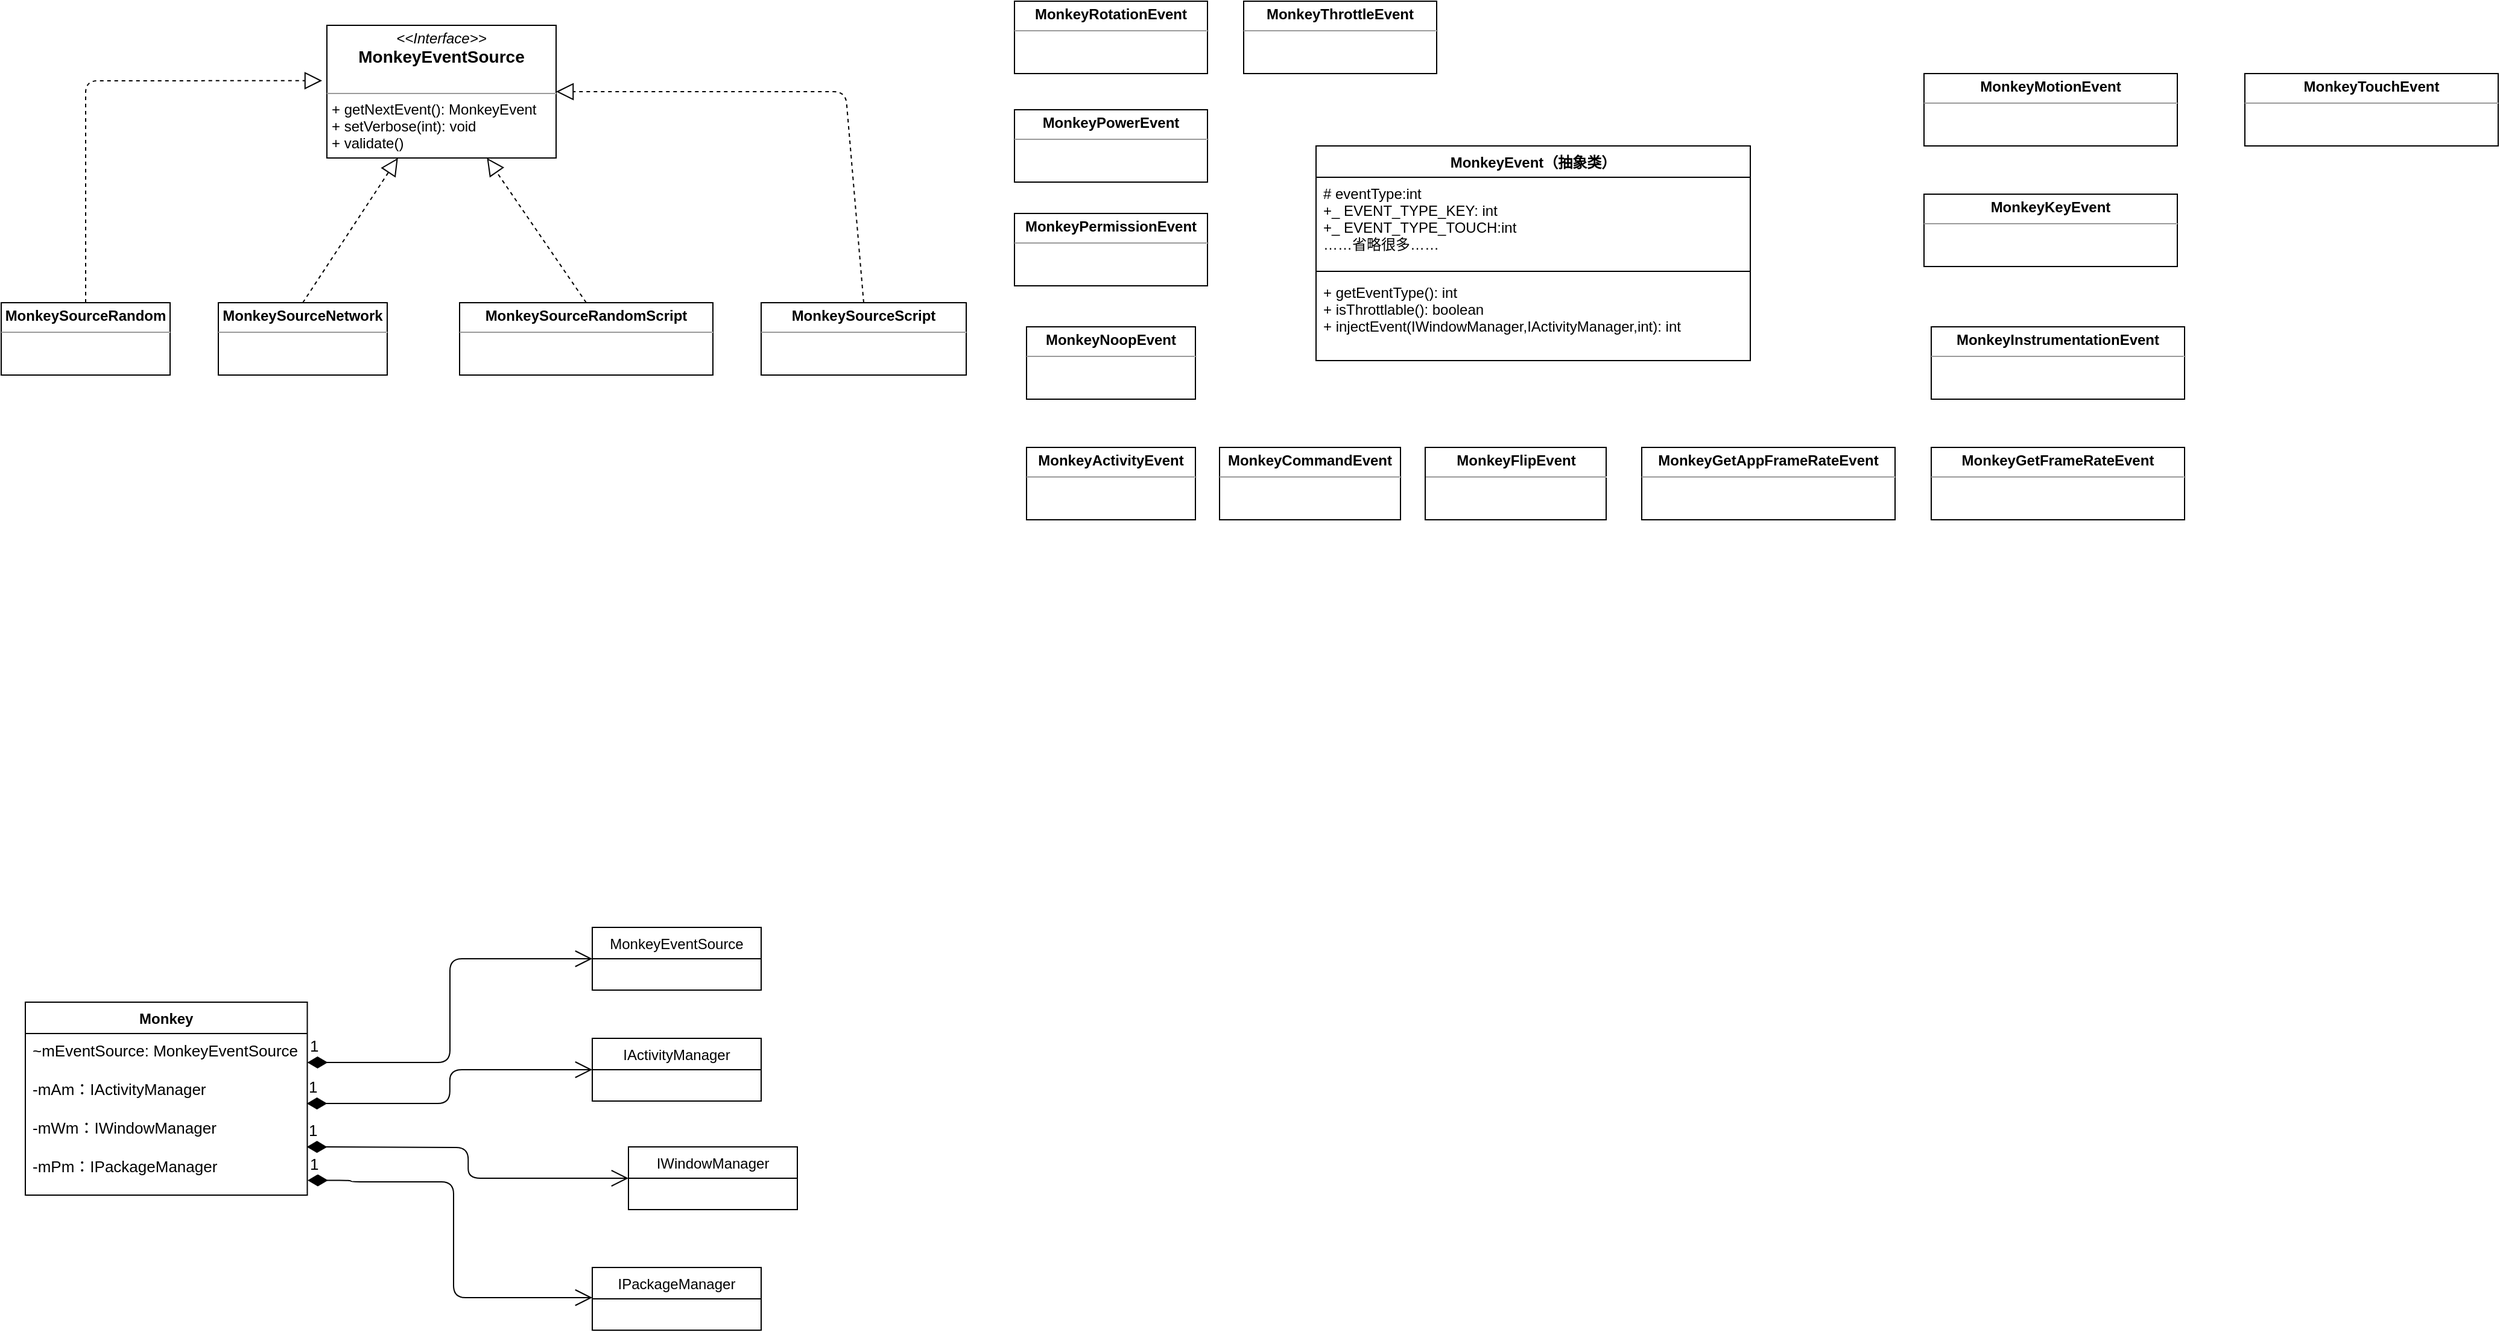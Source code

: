 <mxfile version="14.6.0" type="github">
  <diagram id="9hrWZ2OlY2vGvy5pUk7n" name="Page-1">
    <mxGraphModel dx="1138" dy="1659" grid="1" gridSize="10" guides="1" tooltips="1" connect="1" arrows="1" fold="1" page="1" pageScale="1" pageWidth="827" pageHeight="1169" math="0" shadow="0">
      <root>
        <mxCell id="0" />
        <mxCell id="1" parent="0" />
        <mxCell id="KLcH92BCnN7EI7pnvY39-1" value="Monkey" style="swimlane;fontStyle=1;align=center;verticalAlign=top;childLayout=stackLayout;horizontal=1;startSize=26;horizontalStack=0;resizeParent=1;resizeParentMax=0;resizeLast=0;collapsible=1;marginBottom=0;" parent="1" vertex="1">
          <mxGeometry x="80" y="10" width="233.75" height="160" as="geometry">
            <mxRectangle x="150" y="30" width="80" height="26" as="alternateBounds" />
          </mxGeometry>
        </mxCell>
        <mxCell id="KLcH92BCnN7EI7pnvY39-2" value="~mEventSource: MonkeyEventSource&#xa;&#xa;-mAm：IActivityManager&#xa;&#xa;-mWm：IWindowManager&#xa;&#xa;-mPm：IPackageManager&#xa;" style="text;strokeColor=none;fillColor=none;align=left;verticalAlign=top;spacingLeft=4;spacingRight=4;overflow=hidden;rotatable=0;points=[[0,0.5],[1,0.5]];portConstraint=eastwest;fontSize=13;" parent="KLcH92BCnN7EI7pnvY39-1" vertex="1">
          <mxGeometry y="26" width="233.75" height="134" as="geometry" />
        </mxCell>
        <mxCell id="KLcH92BCnN7EI7pnvY39-5" value="MonkeyEventSource" style="swimlane;fontStyle=0;childLayout=stackLayout;horizontal=1;startSize=26;fillColor=none;horizontalStack=0;resizeParent=1;resizeParentMax=0;resizeLast=0;collapsible=1;marginBottom=0;" parent="1" vertex="1">
          <mxGeometry x="550" y="-52" width="140" height="52" as="geometry">
            <mxRectangle x="471" y="59" width="140" height="26" as="alternateBounds" />
          </mxGeometry>
        </mxCell>
        <mxCell id="KLcH92BCnN7EI7pnvY39-32" value="IActivityManager" style="swimlane;fontStyle=0;childLayout=stackLayout;horizontal=1;startSize=26;fillColor=none;horizontalStack=0;resizeParent=1;resizeParentMax=0;resizeLast=0;collapsible=1;marginBottom=0;" parent="1" vertex="1">
          <mxGeometry x="550" y="40" width="140" height="52" as="geometry">
            <mxRectangle x="471" y="59" width="140" height="26" as="alternateBounds" />
          </mxGeometry>
        </mxCell>
        <mxCell id="KLcH92BCnN7EI7pnvY39-34" value="IWindowManager" style="swimlane;fontStyle=0;childLayout=stackLayout;horizontal=1;startSize=26;fillColor=none;horizontalStack=0;resizeParent=1;resizeParentMax=0;resizeLast=0;collapsible=1;marginBottom=0;" parent="1" vertex="1">
          <mxGeometry x="580" y="130" width="140" height="52" as="geometry">
            <mxRectangle x="471" y="59" width="140" height="26" as="alternateBounds" />
          </mxGeometry>
        </mxCell>
        <mxCell id="KLcH92BCnN7EI7pnvY39-36" value="IPackageManager" style="swimlane;fontStyle=0;childLayout=stackLayout;horizontal=1;startSize=26;fillColor=none;horizontalStack=0;resizeParent=1;resizeParentMax=0;resizeLast=0;collapsible=1;marginBottom=0;" parent="1" vertex="1">
          <mxGeometry x="550" y="230" width="140" height="52" as="geometry">
            <mxRectangle x="471" y="59" width="140" height="26" as="alternateBounds" />
          </mxGeometry>
        </mxCell>
        <mxCell id="KLcH92BCnN7EI7pnvY39-57" value="1" style="endArrow=open;html=1;endSize=12;startArrow=diamondThin;startSize=14;startFill=1;edgeStyle=orthogonalEdgeStyle;align=left;verticalAlign=bottom;fontSize=13;entryX=0;entryY=0.5;entryDx=0;entryDy=0;" parent="1" target="KLcH92BCnN7EI7pnvY39-5" edge="1">
          <mxGeometry x="-1" y="3" relative="1" as="geometry">
            <mxPoint x="313.75" y="60" as="sourcePoint" />
            <mxPoint x="473.75" y="60" as="targetPoint" />
            <Array as="points">
              <mxPoint x="432" y="60" />
              <mxPoint x="432" y="-26" />
            </Array>
          </mxGeometry>
        </mxCell>
        <mxCell id="KLcH92BCnN7EI7pnvY39-58" value="1" style="endArrow=open;html=1;endSize=12;startArrow=diamondThin;startSize=14;startFill=1;edgeStyle=orthogonalEdgeStyle;align=left;verticalAlign=bottom;fontSize=13;exitX=0.998;exitY=0.433;exitDx=0;exitDy=0;exitPerimeter=0;entryX=0;entryY=0.5;entryDx=0;entryDy=0;" parent="1" source="KLcH92BCnN7EI7pnvY39-2" target="KLcH92BCnN7EI7pnvY39-32" edge="1">
          <mxGeometry x="-1" y="3" relative="1" as="geometry">
            <mxPoint x="320" y="90" as="sourcePoint" />
            <mxPoint x="480" y="90" as="targetPoint" />
          </mxGeometry>
        </mxCell>
        <mxCell id="KLcH92BCnN7EI7pnvY39-60" value="1" style="endArrow=open;html=1;endSize=12;startArrow=diamondThin;startSize=14;startFill=1;edgeStyle=orthogonalEdgeStyle;align=left;verticalAlign=bottom;fontSize=13;exitX=0.998;exitY=0.433;exitDx=0;exitDy=0;exitPerimeter=0;entryX=0;entryY=0.5;entryDx=0;entryDy=0;" parent="1" target="KLcH92BCnN7EI7pnvY39-34" edge="1">
          <mxGeometry x="-1" y="3" relative="1" as="geometry">
            <mxPoint x="313.283" y="130.002" as="sourcePoint" />
            <mxPoint x="550" y="101.98" as="targetPoint" />
          </mxGeometry>
        </mxCell>
        <mxCell id="KLcH92BCnN7EI7pnvY39-61" value="1" style="endArrow=open;html=1;endSize=12;startArrow=diamondThin;startSize=14;startFill=1;edgeStyle=orthogonalEdgeStyle;align=left;verticalAlign=bottom;fontSize=13;entryX=0;entryY=0.5;entryDx=0;entryDy=0;exitX=1.001;exitY=0.916;exitDx=0;exitDy=0;exitPerimeter=0;" parent="1" edge="1">
          <mxGeometry x="-1" y="3" relative="1" as="geometry">
            <mxPoint x="313.984" y="157.744" as="sourcePoint" />
            <mxPoint x="550" y="255" as="targetPoint" />
            <Array as="points">
              <mxPoint x="350" y="158" />
              <mxPoint x="350" y="159" />
              <mxPoint x="435" y="159" />
              <mxPoint x="435" y="255" />
            </Array>
          </mxGeometry>
        </mxCell>
        <mxCell id="YMuANcOd0X8EwazFm_TY-2" value="&lt;p style=&quot;margin: 0px ; margin-top: 4px ; text-align: center&quot;&gt;&lt;i&gt;&amp;lt;&amp;lt;Interface&amp;gt;&amp;gt;&lt;/i&gt;&lt;br&gt;&lt;b&gt;&lt;font style=&quot;font-size: 14px&quot;&gt;MonkeyEventSource&lt;/font&gt;&lt;/b&gt;&lt;/p&gt;&lt;p style=&quot;margin: 0px ; margin-left: 4px&quot;&gt;&lt;br&gt;&lt;/p&gt;&lt;hr size=&quot;1&quot;&gt;&lt;p style=&quot;margin: 0px ; margin-left: 4px&quot;&gt;+ getNextEvent(): MonkeyEvent&lt;br&gt;+ setVerbose(int): void&lt;/p&gt;&lt;p style=&quot;margin: 0px ; margin-left: 4px&quot;&gt;+ validate()&lt;/p&gt;" style="verticalAlign=top;align=left;overflow=fill;fontSize=12;fontFamily=Helvetica;html=1;" vertex="1" parent="1">
          <mxGeometry x="330" y="-800" width="190" height="110" as="geometry" />
        </mxCell>
        <mxCell id="YMuANcOd0X8EwazFm_TY-3" value="&lt;p style=&quot;margin: 0px ; margin-top: 4px ; text-align: center&quot;&gt;&lt;b&gt;MonkeySourceRandom&lt;/b&gt;&lt;/p&gt;&lt;hr size=&quot;1&quot;&gt;&lt;div style=&quot;height: 2px&quot;&gt;&lt;/div&gt;" style="verticalAlign=top;align=left;overflow=fill;fontSize=12;fontFamily=Helvetica;html=1;" vertex="1" parent="1">
          <mxGeometry x="60" y="-570" width="140" height="60" as="geometry" />
        </mxCell>
        <mxCell id="YMuANcOd0X8EwazFm_TY-5" value="" style="endArrow=block;dashed=1;endFill=0;endSize=12;html=1;entryX=-0.021;entryY=0.417;entryDx=0;entryDy=0;entryPerimeter=0;exitX=0.5;exitY=0;exitDx=0;exitDy=0;" edge="1" parent="1" source="YMuANcOd0X8EwazFm_TY-3" target="YMuANcOd0X8EwazFm_TY-2">
          <mxGeometry width="160" relative="1" as="geometry">
            <mxPoint x="70" y="-660" as="sourcePoint" />
            <mxPoint x="230" y="-660" as="targetPoint" />
            <Array as="points">
              <mxPoint x="130" y="-754" />
            </Array>
          </mxGeometry>
        </mxCell>
        <mxCell id="YMuANcOd0X8EwazFm_TY-7" value="&lt;p style=&quot;margin: 0px ; margin-top: 4px ; text-align: center&quot;&gt;&lt;b&gt;MonkeySourceNetwork&lt;/b&gt;&lt;/p&gt;&lt;hr size=&quot;1&quot;&gt;&lt;div style=&quot;height: 2px&quot;&gt;&lt;/div&gt;" style="verticalAlign=top;align=left;overflow=fill;fontSize=12;fontFamily=Helvetica;html=1;" vertex="1" parent="1">
          <mxGeometry x="240" y="-570" width="140" height="60" as="geometry" />
        </mxCell>
        <mxCell id="YMuANcOd0X8EwazFm_TY-8" value="" style="endArrow=block;dashed=1;endFill=0;endSize=12;html=1;exitX=0.5;exitY=0;exitDx=0;exitDy=0;" edge="1" parent="1" source="YMuANcOd0X8EwazFm_TY-7" target="YMuANcOd0X8EwazFm_TY-2">
          <mxGeometry width="160" relative="1" as="geometry">
            <mxPoint x="340" y="-620" as="sourcePoint" />
            <mxPoint x="500" y="-620" as="targetPoint" />
          </mxGeometry>
        </mxCell>
        <mxCell id="YMuANcOd0X8EwazFm_TY-9" value="&lt;p style=&quot;margin: 0px ; margin-top: 4px ; text-align: center&quot;&gt;&lt;b&gt;MonkeySourceRandomScript&lt;/b&gt;&lt;/p&gt;&lt;hr size=&quot;1&quot;&gt;&lt;div style=&quot;height: 2px&quot;&gt;&lt;/div&gt;" style="verticalAlign=top;align=left;overflow=fill;fontSize=12;fontFamily=Helvetica;html=1;" vertex="1" parent="1">
          <mxGeometry x="440" y="-570" width="210" height="60" as="geometry" />
        </mxCell>
        <mxCell id="YMuANcOd0X8EwazFm_TY-10" value="" style="endArrow=block;dashed=1;endFill=0;endSize=12;html=1;exitX=0.5;exitY=0;exitDx=0;exitDy=0;" edge="1" parent="1" source="YMuANcOd0X8EwazFm_TY-9" target="YMuANcOd0X8EwazFm_TY-2">
          <mxGeometry width="160" relative="1" as="geometry">
            <mxPoint x="400" y="-570" as="sourcePoint" />
            <mxPoint x="460" y="-670" as="targetPoint" />
          </mxGeometry>
        </mxCell>
        <mxCell id="YMuANcOd0X8EwazFm_TY-14" value="&lt;p style=&quot;margin: 0px ; margin-top: 4px ; text-align: center&quot;&gt;&lt;b&gt;MonkeySourceScript&lt;/b&gt;&lt;/p&gt;&lt;hr size=&quot;1&quot;&gt;&lt;div style=&quot;height: 2px&quot;&gt;&lt;br&gt;&lt;/div&gt;" style="verticalAlign=top;align=left;overflow=fill;fontSize=12;fontFamily=Helvetica;html=1;" vertex="1" parent="1">
          <mxGeometry x="690" y="-570" width="170" height="60" as="geometry" />
        </mxCell>
        <mxCell id="YMuANcOd0X8EwazFm_TY-16" value="" style="endArrow=block;dashed=1;endFill=0;endSize=12;html=1;exitX=0.5;exitY=0;exitDx=0;exitDy=0;entryX=1;entryY=0.5;entryDx=0;entryDy=0;" edge="1" parent="1" source="YMuANcOd0X8EwazFm_TY-14" target="YMuANcOd0X8EwazFm_TY-2">
          <mxGeometry width="160" relative="1" as="geometry">
            <mxPoint x="772.29" y="-584" as="sourcePoint" />
            <mxPoint x="690.004" y="-704" as="targetPoint" />
            <Array as="points">
              <mxPoint x="760" y="-745" />
            </Array>
          </mxGeometry>
        </mxCell>
        <mxCell id="YMuANcOd0X8EwazFm_TY-17" value="MonkeyEvent（抽象类）" style="swimlane;fontStyle=1;align=center;verticalAlign=top;childLayout=stackLayout;horizontal=1;startSize=26;horizontalStack=0;resizeParent=1;resizeParentMax=0;resizeLast=0;collapsible=1;marginBottom=0;" vertex="1" parent="1">
          <mxGeometry x="1150" y="-700" width="360" height="178" as="geometry" />
        </mxCell>
        <mxCell id="YMuANcOd0X8EwazFm_TY-18" value="# eventType:int&#xa;+_ EVENT_TYPE_KEY: int&#xa;+_ EVENT_TYPE_TOUCH:int&#xa;……省略很多……&#xa;&#xa;" style="text;strokeColor=none;fillColor=none;align=left;verticalAlign=top;spacingLeft=4;spacingRight=4;overflow=hidden;rotatable=0;points=[[0,0.5],[1,0.5]];portConstraint=eastwest;" vertex="1" parent="YMuANcOd0X8EwazFm_TY-17">
          <mxGeometry y="26" width="360" height="74" as="geometry" />
        </mxCell>
        <mxCell id="YMuANcOd0X8EwazFm_TY-19" value="" style="line;strokeWidth=1;fillColor=none;align=left;verticalAlign=middle;spacingTop=-1;spacingLeft=3;spacingRight=3;rotatable=0;labelPosition=right;points=[];portConstraint=eastwest;" vertex="1" parent="YMuANcOd0X8EwazFm_TY-17">
          <mxGeometry y="100" width="360" height="8" as="geometry" />
        </mxCell>
        <mxCell id="YMuANcOd0X8EwazFm_TY-20" value="+ getEventType(): int&#xa;+ isThrottlable(): boolean&#xa;+ injectEvent(IWindowManager,IActivityManager,int): int" style="text;strokeColor=none;fillColor=none;align=left;verticalAlign=top;spacingLeft=4;spacingRight=4;overflow=hidden;rotatable=0;points=[[0,0.5],[1,0.5]];portConstraint=eastwest;" vertex="1" parent="YMuANcOd0X8EwazFm_TY-17">
          <mxGeometry y="108" width="360" height="70" as="geometry" />
        </mxCell>
        <mxCell id="YMuANcOd0X8EwazFm_TY-21" value="&lt;p style=&quot;margin: 0px ; margin-top: 4px ; text-align: center&quot;&gt;&lt;b&gt;MonkeyActivityEvent&lt;/b&gt;&lt;/p&gt;&lt;hr size=&quot;1&quot;&gt;&lt;div style=&quot;height: 2px&quot;&gt;&lt;/div&gt;" style="verticalAlign=top;align=left;overflow=fill;fontSize=12;fontFamily=Helvetica;html=1;" vertex="1" parent="1">
          <mxGeometry x="910" y="-450" width="140" height="60" as="geometry" />
        </mxCell>
        <mxCell id="YMuANcOd0X8EwazFm_TY-23" value="&lt;p style=&quot;margin: 0px ; margin-top: 4px ; text-align: center&quot;&gt;&lt;b&gt;MonkeyCommandEvent&lt;/b&gt;&lt;/p&gt;&lt;hr size=&quot;1&quot;&gt;&lt;div style=&quot;height: 2px&quot;&gt;&lt;/div&gt;" style="verticalAlign=top;align=left;overflow=fill;fontSize=12;fontFamily=Helvetica;html=1;" vertex="1" parent="1">
          <mxGeometry x="1070" y="-450" width="150" height="60" as="geometry" />
        </mxCell>
        <mxCell id="YMuANcOd0X8EwazFm_TY-24" value="&lt;p style=&quot;margin: 0px ; margin-top: 4px ; text-align: center&quot;&gt;&lt;b&gt;MonkeyFlipEvent&lt;/b&gt;&lt;/p&gt;&lt;hr size=&quot;1&quot;&gt;&lt;div style=&quot;height: 2px&quot;&gt;&lt;/div&gt;" style="verticalAlign=top;align=left;overflow=fill;fontSize=12;fontFamily=Helvetica;html=1;" vertex="1" parent="1">
          <mxGeometry x="1240.5" y="-450" width="150" height="60" as="geometry" />
        </mxCell>
        <mxCell id="YMuANcOd0X8EwazFm_TY-25" value="&lt;p style=&quot;margin: 0px ; margin-top: 4px ; text-align: center&quot;&gt;&lt;b&gt;MonkeyGetAppFrameRateEvent&lt;/b&gt;&lt;/p&gt;&lt;hr size=&quot;1&quot;&gt;&lt;div style=&quot;height: 2px&quot;&gt;&lt;/div&gt;" style="verticalAlign=top;align=left;overflow=fill;fontSize=12;fontFamily=Helvetica;html=1;" vertex="1" parent="1">
          <mxGeometry x="1420" y="-450" width="210" height="60" as="geometry" />
        </mxCell>
        <mxCell id="YMuANcOd0X8EwazFm_TY-26" value="&lt;p style=&quot;margin: 0px ; margin-top: 4px ; text-align: center&quot;&gt;&lt;b&gt;MonkeyGetFrameRateEvent&lt;/b&gt;&lt;/p&gt;&lt;hr size=&quot;1&quot;&gt;&lt;div style=&quot;height: 2px&quot;&gt;&lt;/div&gt;" style="verticalAlign=top;align=left;overflow=fill;fontSize=12;fontFamily=Helvetica;html=1;" vertex="1" parent="1">
          <mxGeometry x="1660" y="-450" width="210" height="60" as="geometry" />
        </mxCell>
        <mxCell id="YMuANcOd0X8EwazFm_TY-27" value="&lt;p style=&quot;margin: 0px ; margin-top: 4px ; text-align: center&quot;&gt;&lt;b&gt;MonkeyInstrumentationEvent&lt;/b&gt;&lt;/p&gt;&lt;hr size=&quot;1&quot;&gt;&lt;div style=&quot;height: 2px&quot;&gt;&lt;/div&gt;" style="verticalAlign=top;align=left;overflow=fill;fontSize=12;fontFamily=Helvetica;html=1;" vertex="1" parent="1">
          <mxGeometry x="1660" y="-550" width="210" height="60" as="geometry" />
        </mxCell>
        <mxCell id="YMuANcOd0X8EwazFm_TY-28" value="&lt;p style=&quot;margin: 0px ; margin-top: 4px ; text-align: center&quot;&gt;&lt;b&gt;MonkeyKeyEvent&lt;/b&gt;&lt;/p&gt;&lt;hr size=&quot;1&quot;&gt;&lt;div style=&quot;height: 2px&quot;&gt;&lt;/div&gt;" style="verticalAlign=top;align=left;overflow=fill;fontSize=12;fontFamily=Helvetica;html=1;" vertex="1" parent="1">
          <mxGeometry x="1654" y="-660" width="210" height="60" as="geometry" />
        </mxCell>
        <mxCell id="YMuANcOd0X8EwazFm_TY-29" value="&lt;p style=&quot;margin: 0px ; margin-top: 4px ; text-align: center&quot;&gt;&lt;b&gt;MonkeyMotionEvent&lt;/b&gt;&lt;/p&gt;&lt;hr size=&quot;1&quot;&gt;&lt;div style=&quot;height: 2px&quot;&gt;&lt;/div&gt;" style="verticalAlign=top;align=left;overflow=fill;fontSize=12;fontFamily=Helvetica;html=1;" vertex="1" parent="1">
          <mxGeometry x="1654" y="-760" width="210" height="60" as="geometry" />
        </mxCell>
        <mxCell id="YMuANcOd0X8EwazFm_TY-30" value="&lt;p style=&quot;margin: 0px ; margin-top: 4px ; text-align: center&quot;&gt;&lt;b&gt;MonkeyNoopEvent&lt;/b&gt;&lt;/p&gt;&lt;hr size=&quot;1&quot;&gt;&lt;div style=&quot;height: 2px&quot;&gt;&lt;/div&gt;" style="verticalAlign=top;align=left;overflow=fill;fontSize=12;fontFamily=Helvetica;html=1;" vertex="1" parent="1">
          <mxGeometry x="910" y="-550" width="140" height="60" as="geometry" />
        </mxCell>
        <mxCell id="YMuANcOd0X8EwazFm_TY-31" value="&lt;p style=&quot;margin: 0px ; margin-top: 4px ; text-align: center&quot;&gt;&lt;b&gt;MonkeyPermissionEvent&lt;/b&gt;&lt;/p&gt;&lt;hr size=&quot;1&quot;&gt;&lt;div style=&quot;height: 2px&quot;&gt;&lt;/div&gt;" style="verticalAlign=top;align=left;overflow=fill;fontSize=12;fontFamily=Helvetica;html=1;" vertex="1" parent="1">
          <mxGeometry x="900" y="-644" width="160" height="60" as="geometry" />
        </mxCell>
        <mxCell id="YMuANcOd0X8EwazFm_TY-32" value="&lt;p style=&quot;margin: 0px ; margin-top: 4px ; text-align: center&quot;&gt;&lt;b&gt;MonkeyPowerEvent&lt;/b&gt;&lt;/p&gt;&lt;hr size=&quot;1&quot;&gt;&lt;div style=&quot;height: 2px&quot;&gt;&lt;/div&gt;" style="verticalAlign=top;align=left;overflow=fill;fontSize=12;fontFamily=Helvetica;html=1;" vertex="1" parent="1">
          <mxGeometry x="900" y="-730" width="160" height="60" as="geometry" />
        </mxCell>
        <mxCell id="YMuANcOd0X8EwazFm_TY-34" value="&lt;p style=&quot;margin: 0px ; margin-top: 4px ; text-align: center&quot;&gt;&lt;b&gt;MonkeyRotationEvent&lt;/b&gt;&lt;/p&gt;&lt;hr size=&quot;1&quot;&gt;&lt;div style=&quot;height: 2px&quot;&gt;&lt;/div&gt;" style="verticalAlign=top;align=left;overflow=fill;fontSize=12;fontFamily=Helvetica;html=1;" vertex="1" parent="1">
          <mxGeometry x="900" y="-820" width="160" height="60" as="geometry" />
        </mxCell>
        <mxCell id="YMuANcOd0X8EwazFm_TY-35" value="&lt;p style=&quot;margin: 0px ; margin-top: 4px ; text-align: center&quot;&gt;&lt;b&gt;MonkeyThrottleEvent&lt;/b&gt;&lt;/p&gt;&lt;hr size=&quot;1&quot;&gt;&lt;div style=&quot;height: 2px&quot;&gt;&lt;/div&gt;" style="verticalAlign=top;align=left;overflow=fill;fontSize=12;fontFamily=Helvetica;html=1;" vertex="1" parent="1">
          <mxGeometry x="1090" y="-820" width="160" height="60" as="geometry" />
        </mxCell>
        <mxCell id="YMuANcOd0X8EwazFm_TY-36" value="&lt;p style=&quot;margin: 0px ; margin-top: 4px ; text-align: center&quot;&gt;&lt;b&gt;MonkeyTouchEvent&lt;/b&gt;&lt;/p&gt;&lt;hr size=&quot;1&quot;&gt;&lt;div style=&quot;height: 2px&quot;&gt;&lt;/div&gt;" style="verticalAlign=top;align=left;overflow=fill;fontSize=12;fontFamily=Helvetica;html=1;" vertex="1" parent="1">
          <mxGeometry x="1920" y="-760" width="210" height="60" as="geometry" />
        </mxCell>
      </root>
    </mxGraphModel>
  </diagram>
</mxfile>
